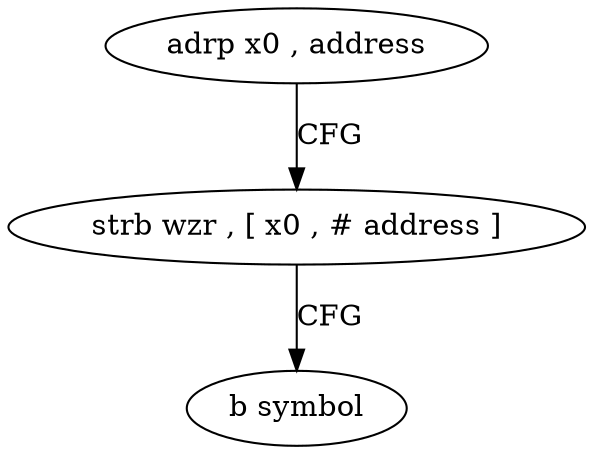 digraph "func" {
"4254568" [label = "adrp x0 , address" ]
"4254572" [label = "strb wzr , [ x0 , # address ]" ]
"4254576" [label = "b symbol" ]
"4254568" -> "4254572" [ label = "CFG" ]
"4254572" -> "4254576" [ label = "CFG" ]
}
